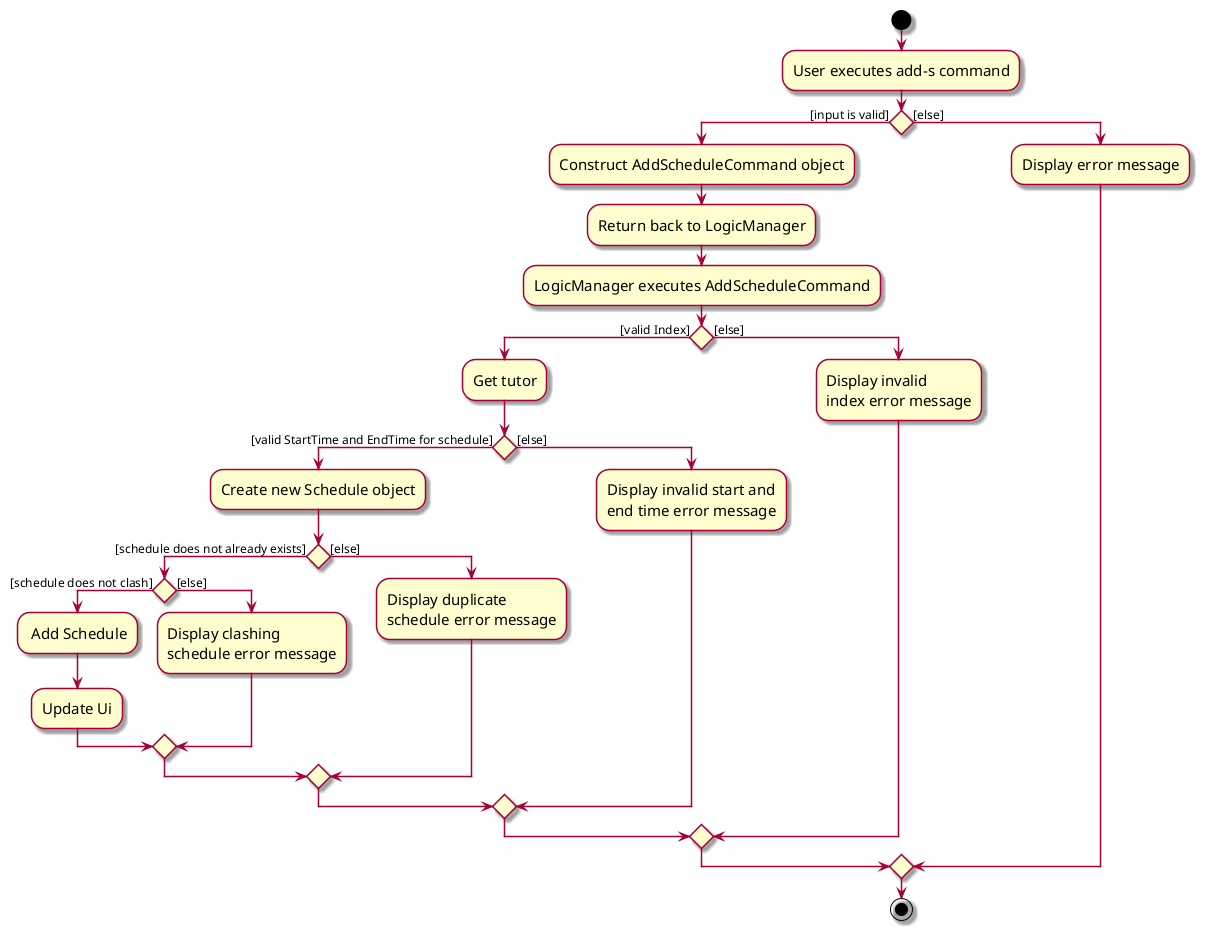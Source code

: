 @startuml
skin rose
skinparam ActivityFontSize 15
skinparam ArrowFontSize 12
start
:User executes add-s command;

'Since the beta syntax does not support placing the condition outside the
'diamond we place it as the true branch instead.

if () then ([input is valid])
    :Construct AddScheduleCommand object;
    :Return back to LogicManager;
    :LogicManager executes AddScheduleCommand;
    if () then ([valid Index])
        :Get tutor;
        if () then ([valid StartTime and EndTime for schedule])
            :Create new Schedule object;
            if () then ([schedule does not already exists])
                if () then ([schedule does not clash])
                        : Add Schedule;
                        :Update Ui;
                    else ([else])
                        :Display clashing\nschedule error message;
                    endif
            else ([else])
                :Display duplicate\nschedule error message;
            endif
        else ([else])
            :Display invalid start and\nend time error message;
        endif
    else ([else])
        :Display invalid\nindex error message;
    endif
else ([else])
:Display error message;
endif
stop
@enduml
